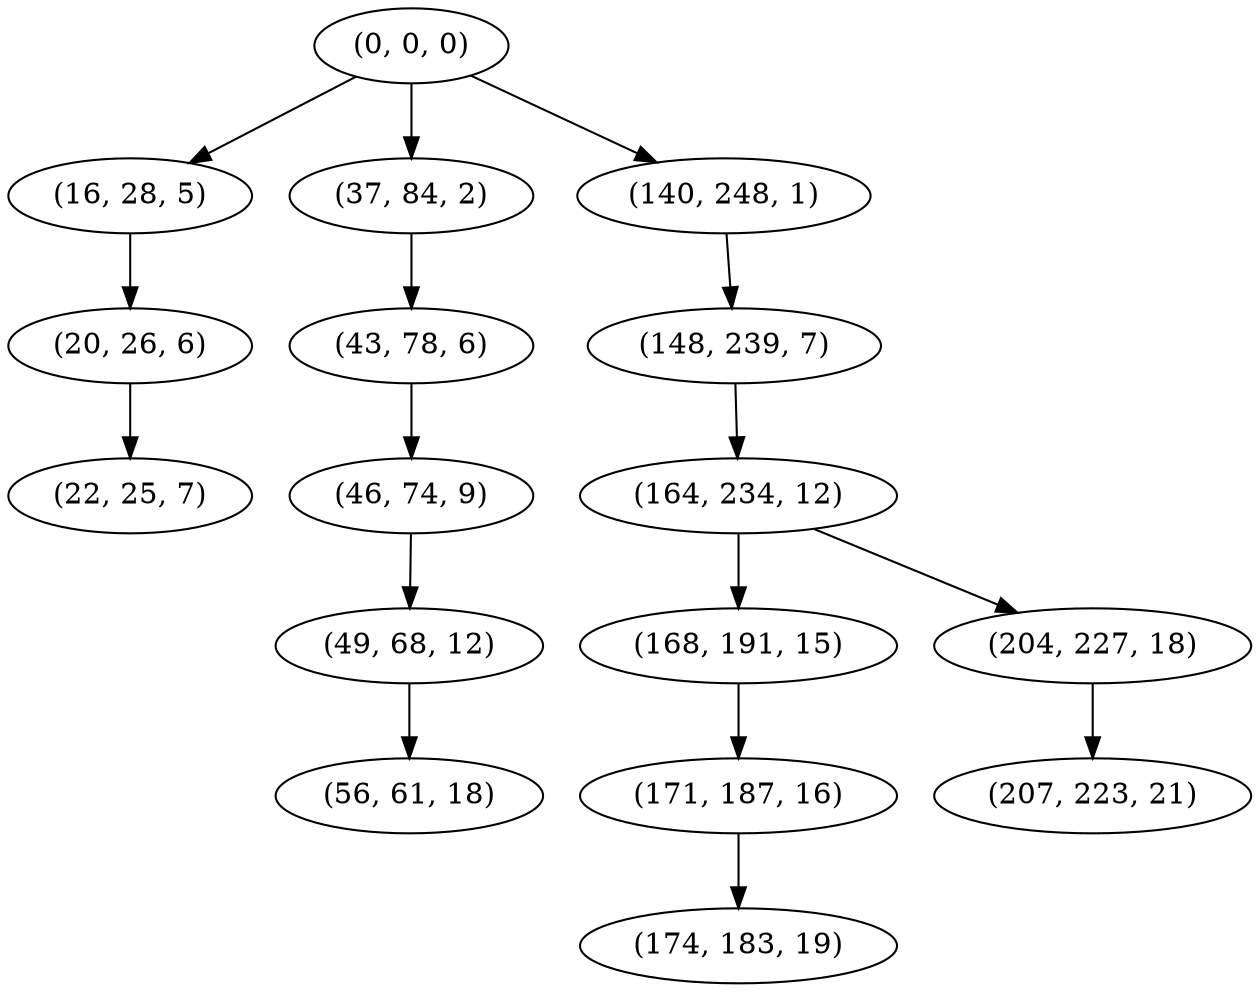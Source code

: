 digraph tree {
    "(0, 0, 0)";
    "(16, 28, 5)";
    "(20, 26, 6)";
    "(22, 25, 7)";
    "(37, 84, 2)";
    "(43, 78, 6)";
    "(46, 74, 9)";
    "(49, 68, 12)";
    "(56, 61, 18)";
    "(140, 248, 1)";
    "(148, 239, 7)";
    "(164, 234, 12)";
    "(168, 191, 15)";
    "(171, 187, 16)";
    "(174, 183, 19)";
    "(204, 227, 18)";
    "(207, 223, 21)";
    "(0, 0, 0)" -> "(16, 28, 5)";
    "(0, 0, 0)" -> "(37, 84, 2)";
    "(0, 0, 0)" -> "(140, 248, 1)";
    "(16, 28, 5)" -> "(20, 26, 6)";
    "(20, 26, 6)" -> "(22, 25, 7)";
    "(37, 84, 2)" -> "(43, 78, 6)";
    "(43, 78, 6)" -> "(46, 74, 9)";
    "(46, 74, 9)" -> "(49, 68, 12)";
    "(49, 68, 12)" -> "(56, 61, 18)";
    "(140, 248, 1)" -> "(148, 239, 7)";
    "(148, 239, 7)" -> "(164, 234, 12)";
    "(164, 234, 12)" -> "(168, 191, 15)";
    "(164, 234, 12)" -> "(204, 227, 18)";
    "(168, 191, 15)" -> "(171, 187, 16)";
    "(171, 187, 16)" -> "(174, 183, 19)";
    "(204, 227, 18)" -> "(207, 223, 21)";
}
